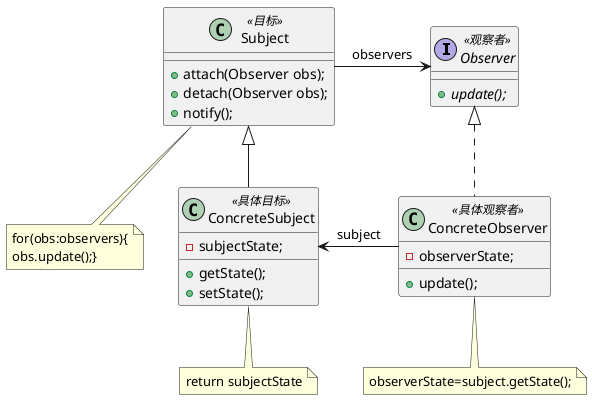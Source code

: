@startuml

interface Observer<<观察者>>{
+{abstract} update();
}
class ConcreteObserver<<具体观察者>>{
-observerState;
+update();
}
note bottom:observerState=subject.getState();
class Subject<<目标>>{
+attach(Observer obs);
+detach(Observer obs);
+notify();
}
note bottom:for(obs:observers){\nobs.update();}

class ConcreteSubject<<具体目标>>{
-subjectState;
+getState();
+setState();
}
note "return subjectState" as N1
ConcreteSubject..N1


ConcreteObserver .up.|>Observer
ConcreteSubject -up-|>Subject
ConcreteObserver -left->ConcreteSubject:subject
Subject -right->Observer:observers
@enduml